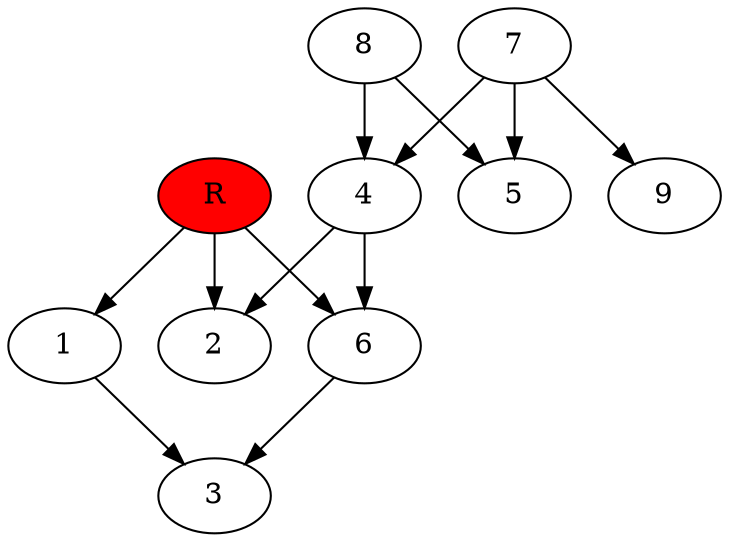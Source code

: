 digraph prb40874 {
	1
	2
	3
	4
	5
	6
	7
	8
	R [fillcolor="#ff0000" style=filled]
	1 -> 3
	4 -> 2
	4 -> 6
	6 -> 3
	7 -> 4
	7 -> 5
	7 -> 9
	8 -> 4
	8 -> 5
	R -> 1
	R -> 2
	R -> 6
}
